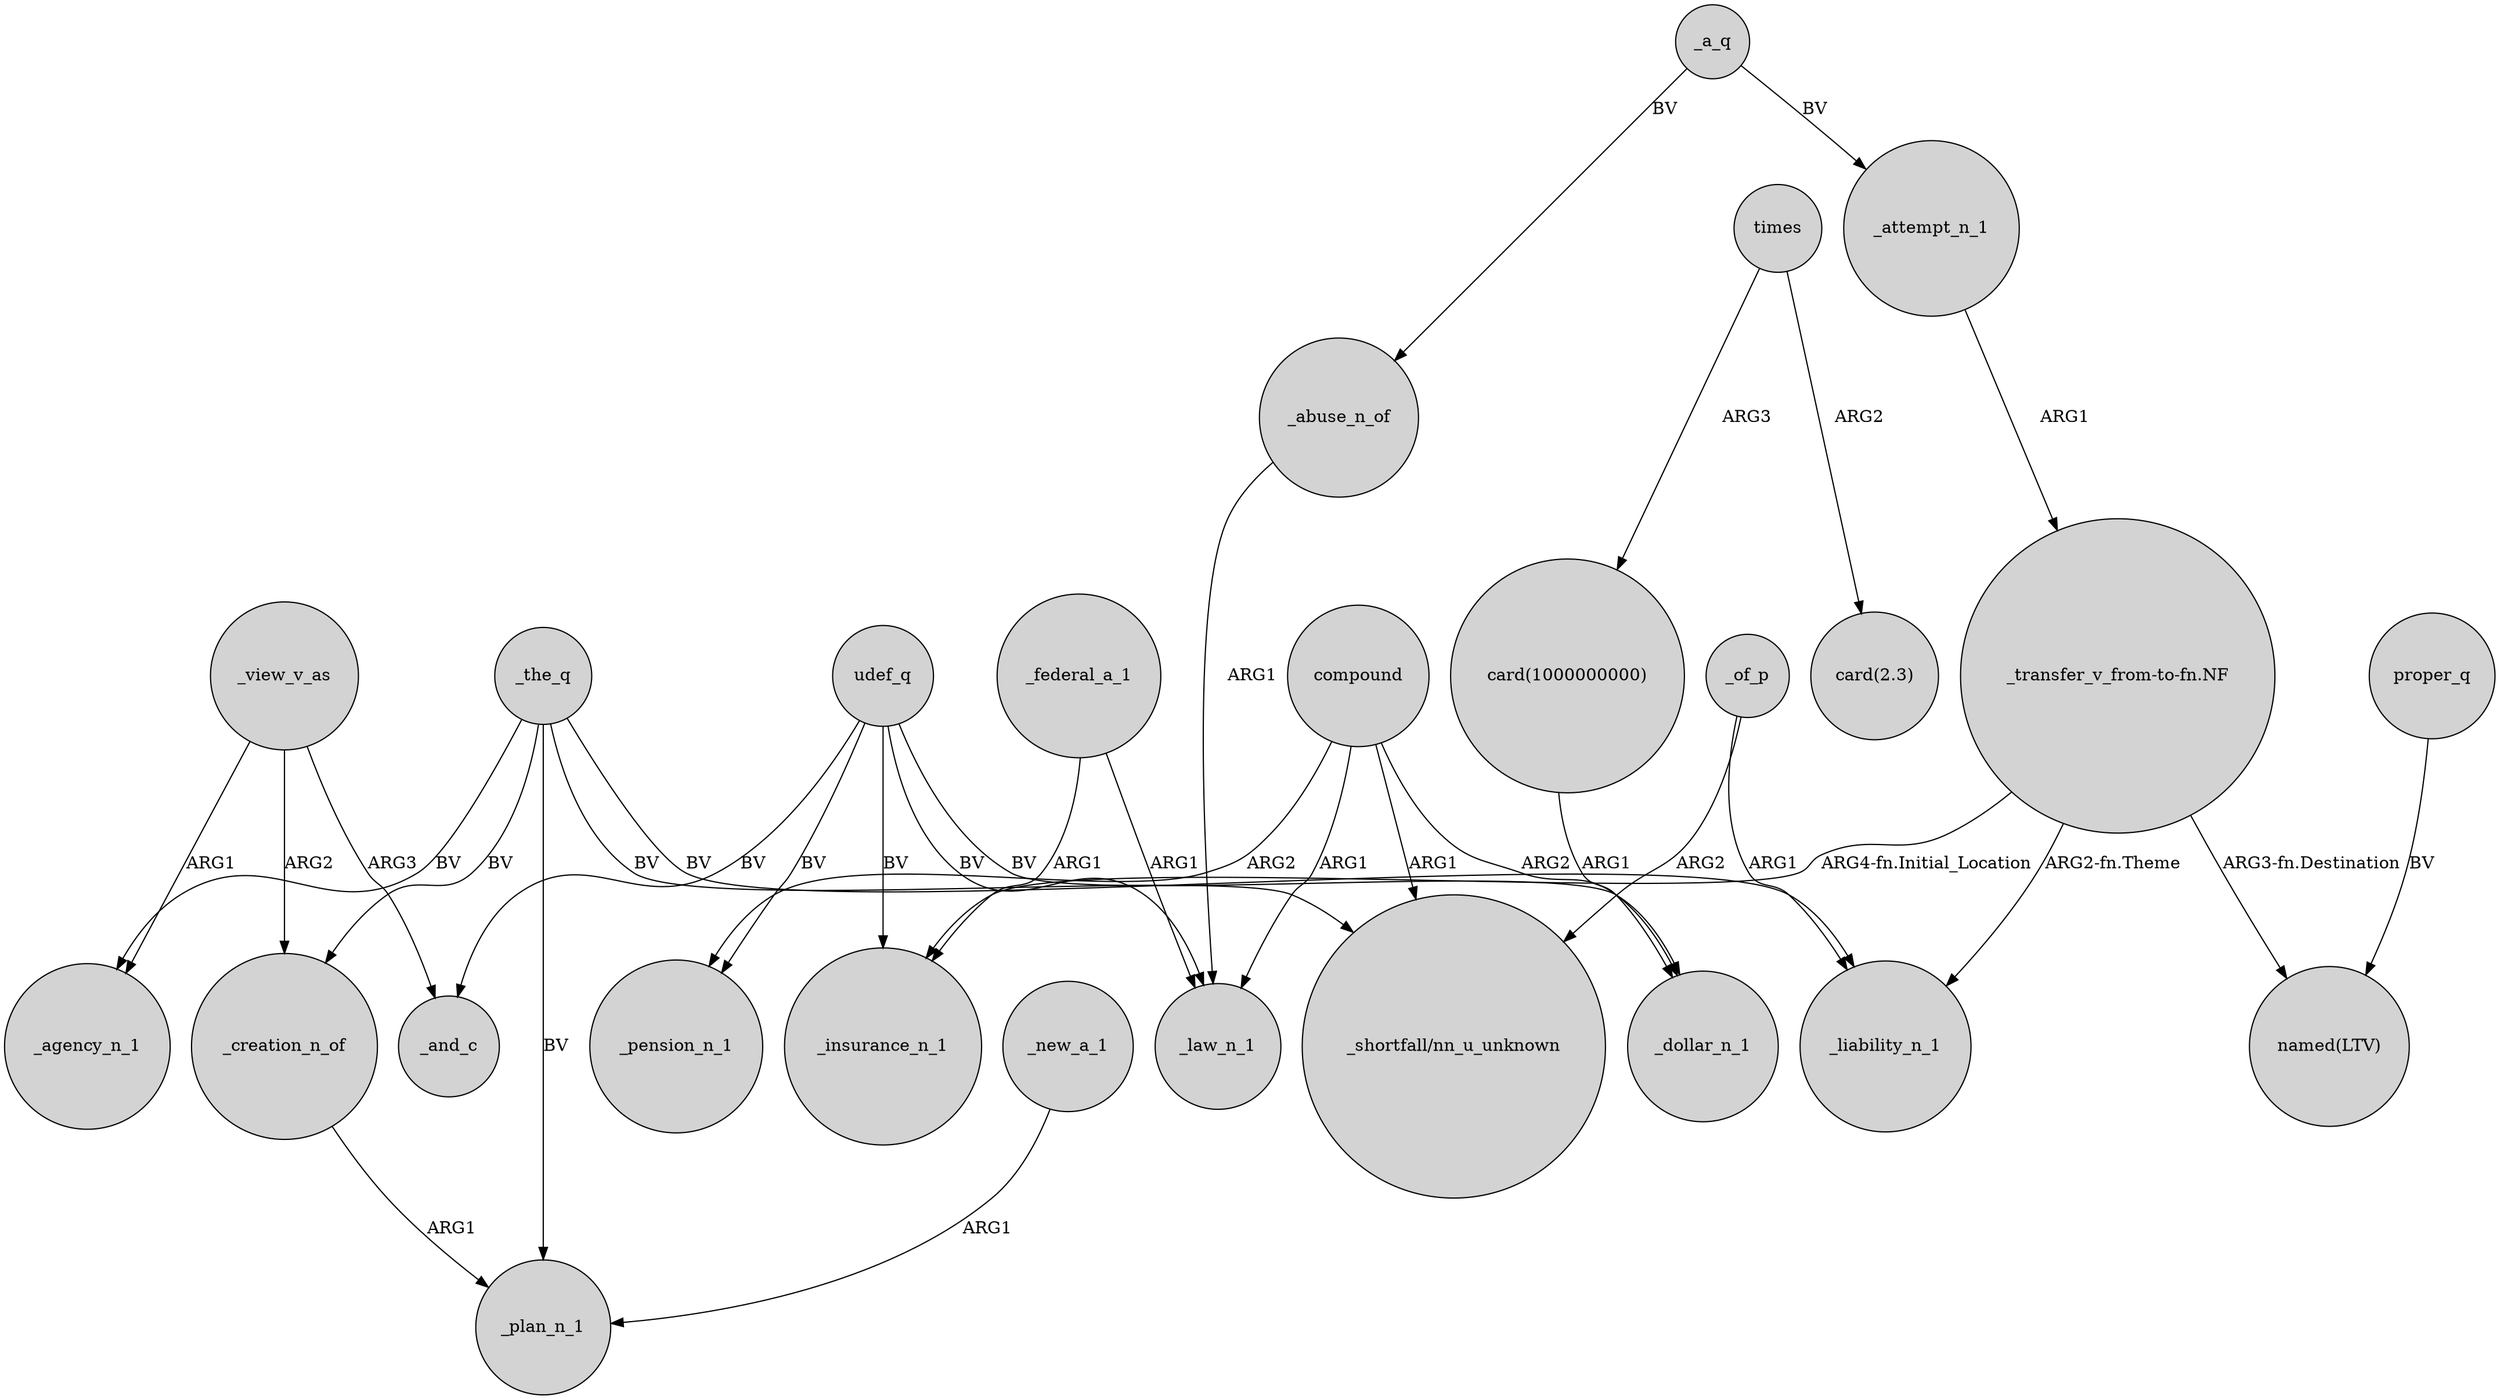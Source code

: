 digraph {
	node [shape=circle style=filled]
	_the_q -> _agency_n_1 [label=BV]
	_view_v_as -> _creation_n_of [label=ARG2]
	_creation_n_of -> _plan_n_1 [label=ARG1]
	udef_q -> _insurance_n_1 [label=BV]
	_new_a_1 -> _plan_n_1 [label=ARG1]
	_the_q -> _plan_n_1 [label=BV]
	_the_q -> "_shortfall/nn_u_unknown" [label=BV]
	_federal_a_1 -> _insurance_n_1 [label=ARG1]
	_the_q -> _creation_n_of [label=BV]
	"_transfer_v_from-to-fn.NF" -> _insurance_n_1 [label="ARG4-fn.Initial_Location"]
	compound -> "_shortfall/nn_u_unknown" [label=ARG1]
	_view_v_as -> _agency_n_1 [label=ARG1]
	udef_q -> _law_n_1 [label=BV]
	compound -> _pension_n_1 [label=ARG2]
	times -> "card(2.3)" [label=ARG2]
	_a_q -> _attempt_n_1 [label=BV]
	_attempt_n_1 -> "_transfer_v_from-to-fn.NF" [label=ARG1]
	times -> "card(1000000000)" [label=ARG3]
	proper_q -> "named(LTV)" [label=BV]
	udef_q -> _pension_n_1 [label=BV]
	_a_q -> _abuse_n_of [label=BV]
	"_transfer_v_from-to-fn.NF" -> _liability_n_1 [label="ARG2-fn.Theme"]
	_of_p -> _liability_n_1 [label=ARG1]
	"_transfer_v_from-to-fn.NF" -> "named(LTV)" [label="ARG3-fn.Destination"]
	_view_v_as -> _and_c [label=ARG3]
	_federal_a_1 -> _law_n_1 [label=ARG1]
	compound -> _law_n_1 [label=ARG1]
	_of_p -> "_shortfall/nn_u_unknown" [label=ARG2]
	"card(1000000000)" -> _dollar_n_1 [label=ARG1]
	compound -> _dollar_n_1 [label=ARG2]
	udef_q -> _and_c [label=BV]
	_the_q -> _liability_n_1 [label=BV]
	_abuse_n_of -> _law_n_1 [label=ARG1]
	udef_q -> _dollar_n_1 [label=BV]
}
